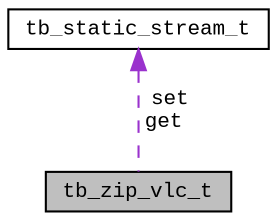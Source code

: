 digraph "tb_zip_vlc_t"
{
  edge [fontname="CourierNew",fontsize="10",labelfontname="CourierNew",labelfontsize="10"];
  node [fontname="CourierNew",fontsize="10",shape=record];
  Node1 [label="tb_zip_vlc_t",height=0.2,width=0.4,color="black", fillcolor="grey75", style="filled" fontcolor="black"];
  Node2 -> Node1 [dir="back",color="darkorchid3",fontsize="10",style="dashed",label=" set\nget" ];
  Node2 [label="tb_static_stream_t",height=0.2,width=0.4,color="black", fillcolor="white", style="filled",URL="$d4/d8a/structtb__static__stream__t.html",tooltip="the static stream type "];
}
